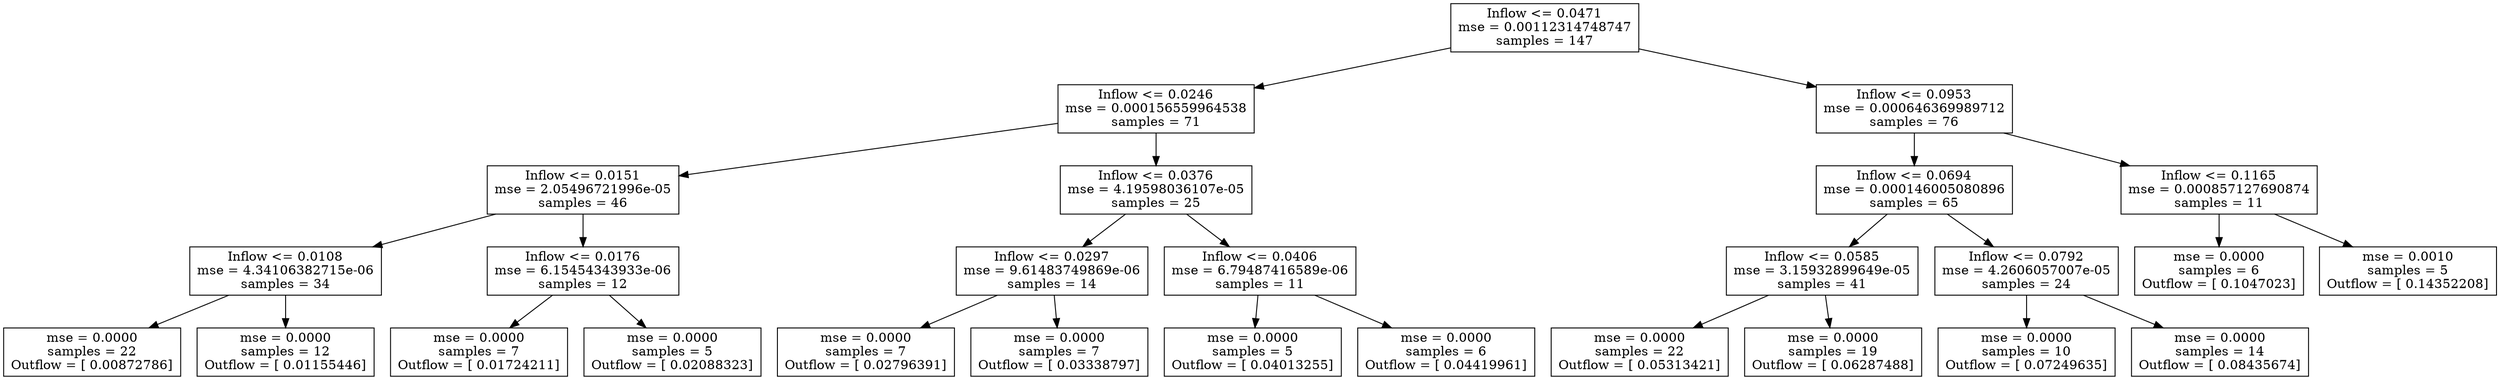 digraph Tree {
0 [label="Inflow <= 0.0471\nmse = 0.00112314748747\nsamples = 147", shape="box"] ;
1 [label="Inflow <= 0.0246\nmse = 0.000156559964538\nsamples = 71", shape="box"] ;
0 -> 1 ;
2 [label="Inflow <= 0.0151\nmse = 2.05496721996e-05\nsamples = 46", shape="box"] ;
1 -> 2 ;
3 [label="Inflow <= 0.0108\nmse = 4.34106382715e-06\nsamples = 34", shape="box"] ;
2 -> 3 ;
4 [label="mse = 0.0000\nsamples = 22\nOutflow = [ 0.00872786]", shape="box"] ;
3 -> 4 ;
5 [label="mse = 0.0000\nsamples = 12\nOutflow = [ 0.01155446]", shape="box"] ;
3 -> 5 ;
6 [label="Inflow <= 0.0176\nmse = 6.15454343933e-06\nsamples = 12", shape="box"] ;
2 -> 6 ;
7 [label="mse = 0.0000\nsamples = 7\nOutflow = [ 0.01724211]", shape="box"] ;
6 -> 7 ;
8 [label="mse = 0.0000\nsamples = 5\nOutflow = [ 0.02088323]", shape="box"] ;
6 -> 8 ;
9 [label="Inflow <= 0.0376\nmse = 4.19598036107e-05\nsamples = 25", shape="box"] ;
1 -> 9 ;
10 [label="Inflow <= 0.0297\nmse = 9.61483749869e-06\nsamples = 14", shape="box"] ;
9 -> 10 ;
11 [label="mse = 0.0000\nsamples = 7\nOutflow = [ 0.02796391]", shape="box"] ;
10 -> 11 ;
12 [label="mse = 0.0000\nsamples = 7\nOutflow = [ 0.03338797]", shape="box"] ;
10 -> 12 ;
13 [label="Inflow <= 0.0406\nmse = 6.79487416589e-06\nsamples = 11", shape="box"] ;
9 -> 13 ;
14 [label="mse = 0.0000\nsamples = 5\nOutflow = [ 0.04013255]", shape="box"] ;
13 -> 14 ;
15 [label="mse = 0.0000\nsamples = 6\nOutflow = [ 0.04419961]", shape="box"] ;
13 -> 15 ;
16 [label="Inflow <= 0.0953\nmse = 0.000646369989712\nsamples = 76", shape="box"] ;
0 -> 16 ;
17 [label="Inflow <= 0.0694\nmse = 0.000146005080896\nsamples = 65", shape="box"] ;
16 -> 17 ;
18 [label="Inflow <= 0.0585\nmse = 3.15932899649e-05\nsamples = 41", shape="box"] ;
17 -> 18 ;
19 [label="mse = 0.0000\nsamples = 22\nOutflow = [ 0.05313421]", shape="box"] ;
18 -> 19 ;
20 [label="mse = 0.0000\nsamples = 19\nOutflow = [ 0.06287488]", shape="box"] ;
18 -> 20 ;
21 [label="Inflow <= 0.0792\nmse = 4.2606057007e-05\nsamples = 24", shape="box"] ;
17 -> 21 ;
22 [label="mse = 0.0000\nsamples = 10\nOutflow = [ 0.07249635]", shape="box"] ;
21 -> 22 ;
23 [label="mse = 0.0000\nsamples = 14\nOutflow = [ 0.08435674]", shape="box"] ;
21 -> 23 ;
24 [label="Inflow <= 0.1165\nmse = 0.000857127690874\nsamples = 11", shape="box"] ;
16 -> 24 ;
25 [label="mse = 0.0000\nsamples = 6\nOutflow = [ 0.1047023]", shape="box"] ;
24 -> 25 ;
26 [label="mse = 0.0010\nsamples = 5\nOutflow = [ 0.14352208]", shape="box"] ;
24 -> 26 ;
}